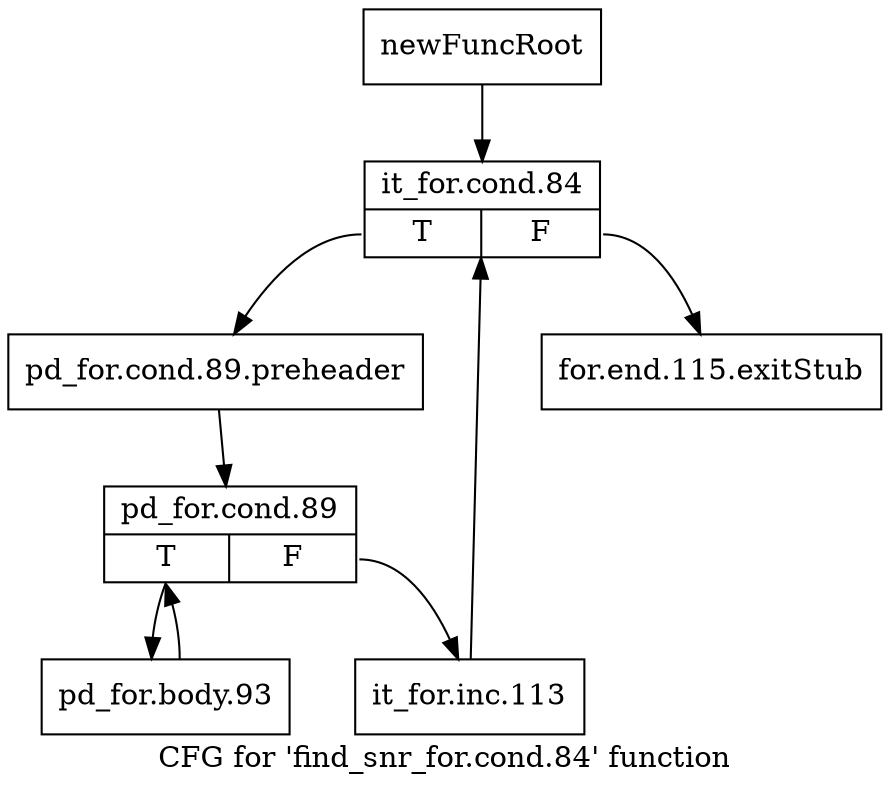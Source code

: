 digraph "CFG for 'find_snr_for.cond.84' function" {
	label="CFG for 'find_snr_for.cond.84' function";

	Node0x25092c0 [shape=record,label="{newFuncRoot}"];
	Node0x25092c0 -> Node0x2509360;
	Node0x2509310 [shape=record,label="{for.end.115.exitStub}"];
	Node0x2509360 [shape=record,label="{it_for.cond.84|{<s0>T|<s1>F}}"];
	Node0x2509360:s0 -> Node0x2509c70;
	Node0x2509360:s1 -> Node0x2509310;
	Node0x2509c70 [shape=record,label="{pd_for.cond.89.preheader}"];
	Node0x2509c70 -> Node0x2509cc0;
	Node0x2509cc0 [shape=record,label="{pd_for.cond.89|{<s0>T|<s1>F}}"];
	Node0x2509cc0:s0 -> Node0x2509d60;
	Node0x2509cc0:s1 -> Node0x2509d10;
	Node0x2509d10 [shape=record,label="{it_for.inc.113}"];
	Node0x2509d10 -> Node0x2509360;
	Node0x2509d60 [shape=record,label="{pd_for.body.93}"];
	Node0x2509d60 -> Node0x2509cc0;
}
